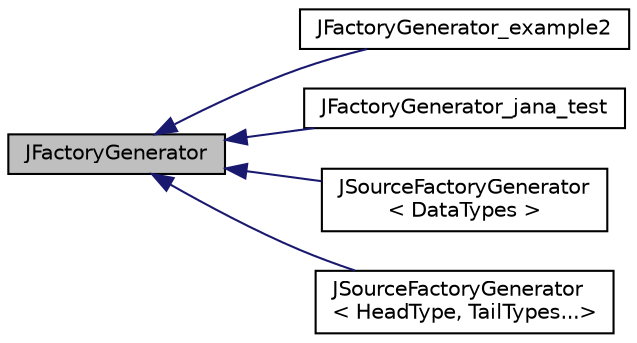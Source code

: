 digraph "JFactoryGenerator"
{
  edge [fontname="Helvetica",fontsize="10",labelfontname="Helvetica",labelfontsize="10"];
  node [fontname="Helvetica",fontsize="10",shape=record];
  rankdir="LR";
  Node1 [label="JFactoryGenerator",height=0.2,width=0.4,color="black", fillcolor="grey75", style="filled" fontcolor="black"];
  Node1 -> Node2 [dir="back",color="midnightblue",fontsize="10",style="solid",fontname="Helvetica"];
  Node2 [label="JFactoryGenerator_example2",height=0.2,width=0.4,color="black", fillcolor="white", style="filled",URL="$class_j_factory_generator__example2.html"];
  Node1 -> Node3 [dir="back",color="midnightblue",fontsize="10",style="solid",fontname="Helvetica"];
  Node3 [label="JFactoryGenerator_jana_test",height=0.2,width=0.4,color="black", fillcolor="white", style="filled",URL="$class_j_factory_generator__jana__test.html"];
  Node1 -> Node4 [dir="back",color="midnightblue",fontsize="10",style="solid",fontname="Helvetica"];
  Node4 [label="JSourceFactoryGenerator\l\< DataTypes \>",height=0.2,width=0.4,color="black", fillcolor="white", style="filled",URL="$class_j_source_factory_generator.html"];
  Node1 -> Node5 [dir="back",color="midnightblue",fontsize="10",style="solid",fontname="Helvetica"];
  Node5 [label="JSourceFactoryGenerator\l\< HeadType, TailTypes...\>",height=0.2,width=0.4,color="black", fillcolor="white", style="filled",URL="$struct_j_source_factory_generator_3_01_head_type_00_01_tail_types_8_8_8_4.html"];
}
